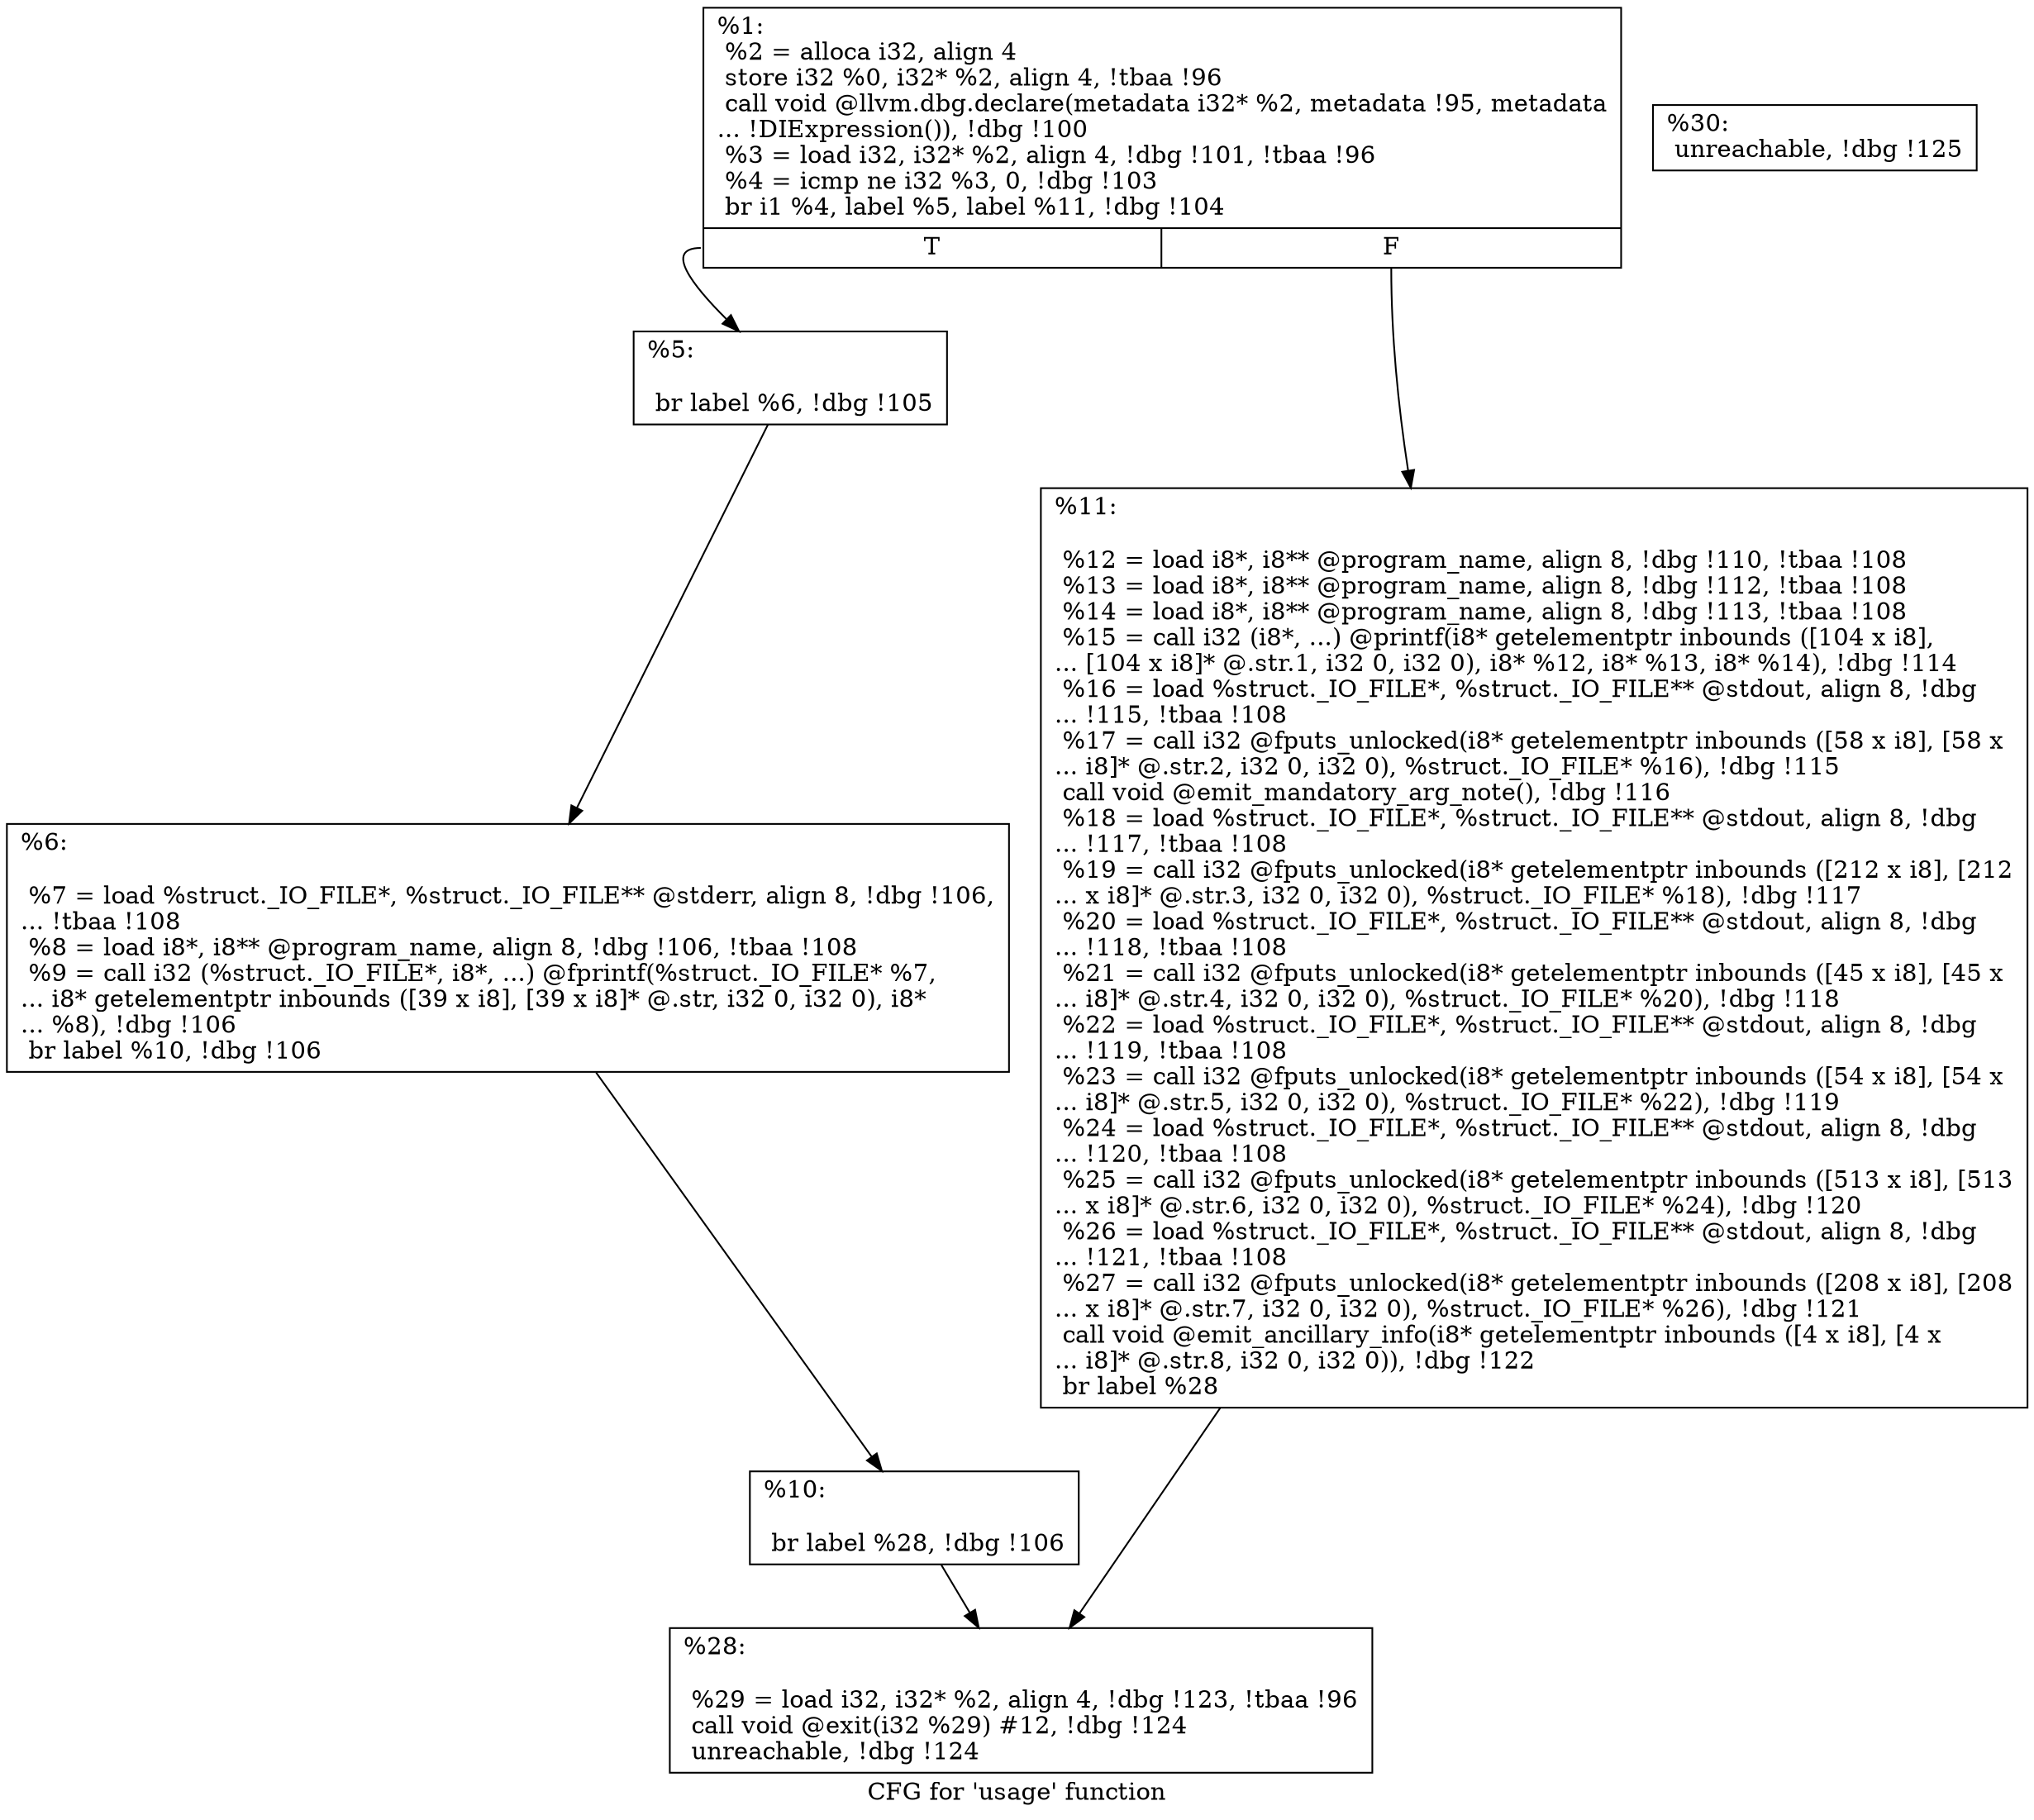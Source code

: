 digraph "CFG for 'usage' function" {
	label="CFG for 'usage' function";

	Node0x215aa70 [shape=record,label="{%1:\l  %2 = alloca i32, align 4\l  store i32 %0, i32* %2, align 4, !tbaa !96\l  call void @llvm.dbg.declare(metadata i32* %2, metadata !95, metadata\l... !DIExpression()), !dbg !100\l  %3 = load i32, i32* %2, align 4, !dbg !101, !tbaa !96\l  %4 = icmp ne i32 %3, 0, !dbg !103\l  br i1 %4, label %5, label %11, !dbg !104\l|{<s0>T|<s1>F}}"];
	Node0x215aa70:s0 -> Node0x216fb30;
	Node0x215aa70:s1 -> Node0x216fc20;
	Node0x216fb30 [shape=record,label="{%5:\l\l  br label %6, !dbg !105\l}"];
	Node0x216fb30 -> Node0x216fb80;
	Node0x216fb80 [shape=record,label="{%6:\l\l  %7 = load %struct._IO_FILE*, %struct._IO_FILE** @stderr, align 8, !dbg !106,\l... !tbaa !108\l  %8 = load i8*, i8** @program_name, align 8, !dbg !106, !tbaa !108\l  %9 = call i32 (%struct._IO_FILE*, i8*, ...) @fprintf(%struct._IO_FILE* %7,\l... i8* getelementptr inbounds ([39 x i8], [39 x i8]* @.str, i32 0, i32 0), i8*\l... %8), !dbg !106\l  br label %10, !dbg !106\l}"];
	Node0x216fb80 -> Node0x216fbd0;
	Node0x216fbd0 [shape=record,label="{%10:\l\l  br label %28, !dbg !106\l}"];
	Node0x216fbd0 -> Node0x216fc70;
	Node0x216fc20 [shape=record,label="{%11:\l\l  %12 = load i8*, i8** @program_name, align 8, !dbg !110, !tbaa !108\l  %13 = load i8*, i8** @program_name, align 8, !dbg !112, !tbaa !108\l  %14 = load i8*, i8** @program_name, align 8, !dbg !113, !tbaa !108\l  %15 = call i32 (i8*, ...) @printf(i8* getelementptr inbounds ([104 x i8],\l... [104 x i8]* @.str.1, i32 0, i32 0), i8* %12, i8* %13, i8* %14), !dbg !114\l  %16 = load %struct._IO_FILE*, %struct._IO_FILE** @stdout, align 8, !dbg\l... !115, !tbaa !108\l  %17 = call i32 @fputs_unlocked(i8* getelementptr inbounds ([58 x i8], [58 x\l... i8]* @.str.2, i32 0, i32 0), %struct._IO_FILE* %16), !dbg !115\l  call void @emit_mandatory_arg_note(), !dbg !116\l  %18 = load %struct._IO_FILE*, %struct._IO_FILE** @stdout, align 8, !dbg\l... !117, !tbaa !108\l  %19 = call i32 @fputs_unlocked(i8* getelementptr inbounds ([212 x i8], [212\l... x i8]* @.str.3, i32 0, i32 0), %struct._IO_FILE* %18), !dbg !117\l  %20 = load %struct._IO_FILE*, %struct._IO_FILE** @stdout, align 8, !dbg\l... !118, !tbaa !108\l  %21 = call i32 @fputs_unlocked(i8* getelementptr inbounds ([45 x i8], [45 x\l... i8]* @.str.4, i32 0, i32 0), %struct._IO_FILE* %20), !dbg !118\l  %22 = load %struct._IO_FILE*, %struct._IO_FILE** @stdout, align 8, !dbg\l... !119, !tbaa !108\l  %23 = call i32 @fputs_unlocked(i8* getelementptr inbounds ([54 x i8], [54 x\l... i8]* @.str.5, i32 0, i32 0), %struct._IO_FILE* %22), !dbg !119\l  %24 = load %struct._IO_FILE*, %struct._IO_FILE** @stdout, align 8, !dbg\l... !120, !tbaa !108\l  %25 = call i32 @fputs_unlocked(i8* getelementptr inbounds ([513 x i8], [513\l... x i8]* @.str.6, i32 0, i32 0), %struct._IO_FILE* %24), !dbg !120\l  %26 = load %struct._IO_FILE*, %struct._IO_FILE** @stdout, align 8, !dbg\l... !121, !tbaa !108\l  %27 = call i32 @fputs_unlocked(i8* getelementptr inbounds ([208 x i8], [208\l... x i8]* @.str.7, i32 0, i32 0), %struct._IO_FILE* %26), !dbg !121\l  call void @emit_ancillary_info(i8* getelementptr inbounds ([4 x i8], [4 x\l... i8]* @.str.8, i32 0, i32 0)), !dbg !122\l  br label %28\l}"];
	Node0x216fc20 -> Node0x216fc70;
	Node0x216fc70 [shape=record,label="{%28:\l\l  %29 = load i32, i32* %2, align 4, !dbg !123, !tbaa !96\l  call void @exit(i32 %29) #12, !dbg !124\l  unreachable, !dbg !124\l}"];
	Node0x216fcc0 [shape=record,label="{%30:                                                  \l  unreachable, !dbg !125\l}"];
}
